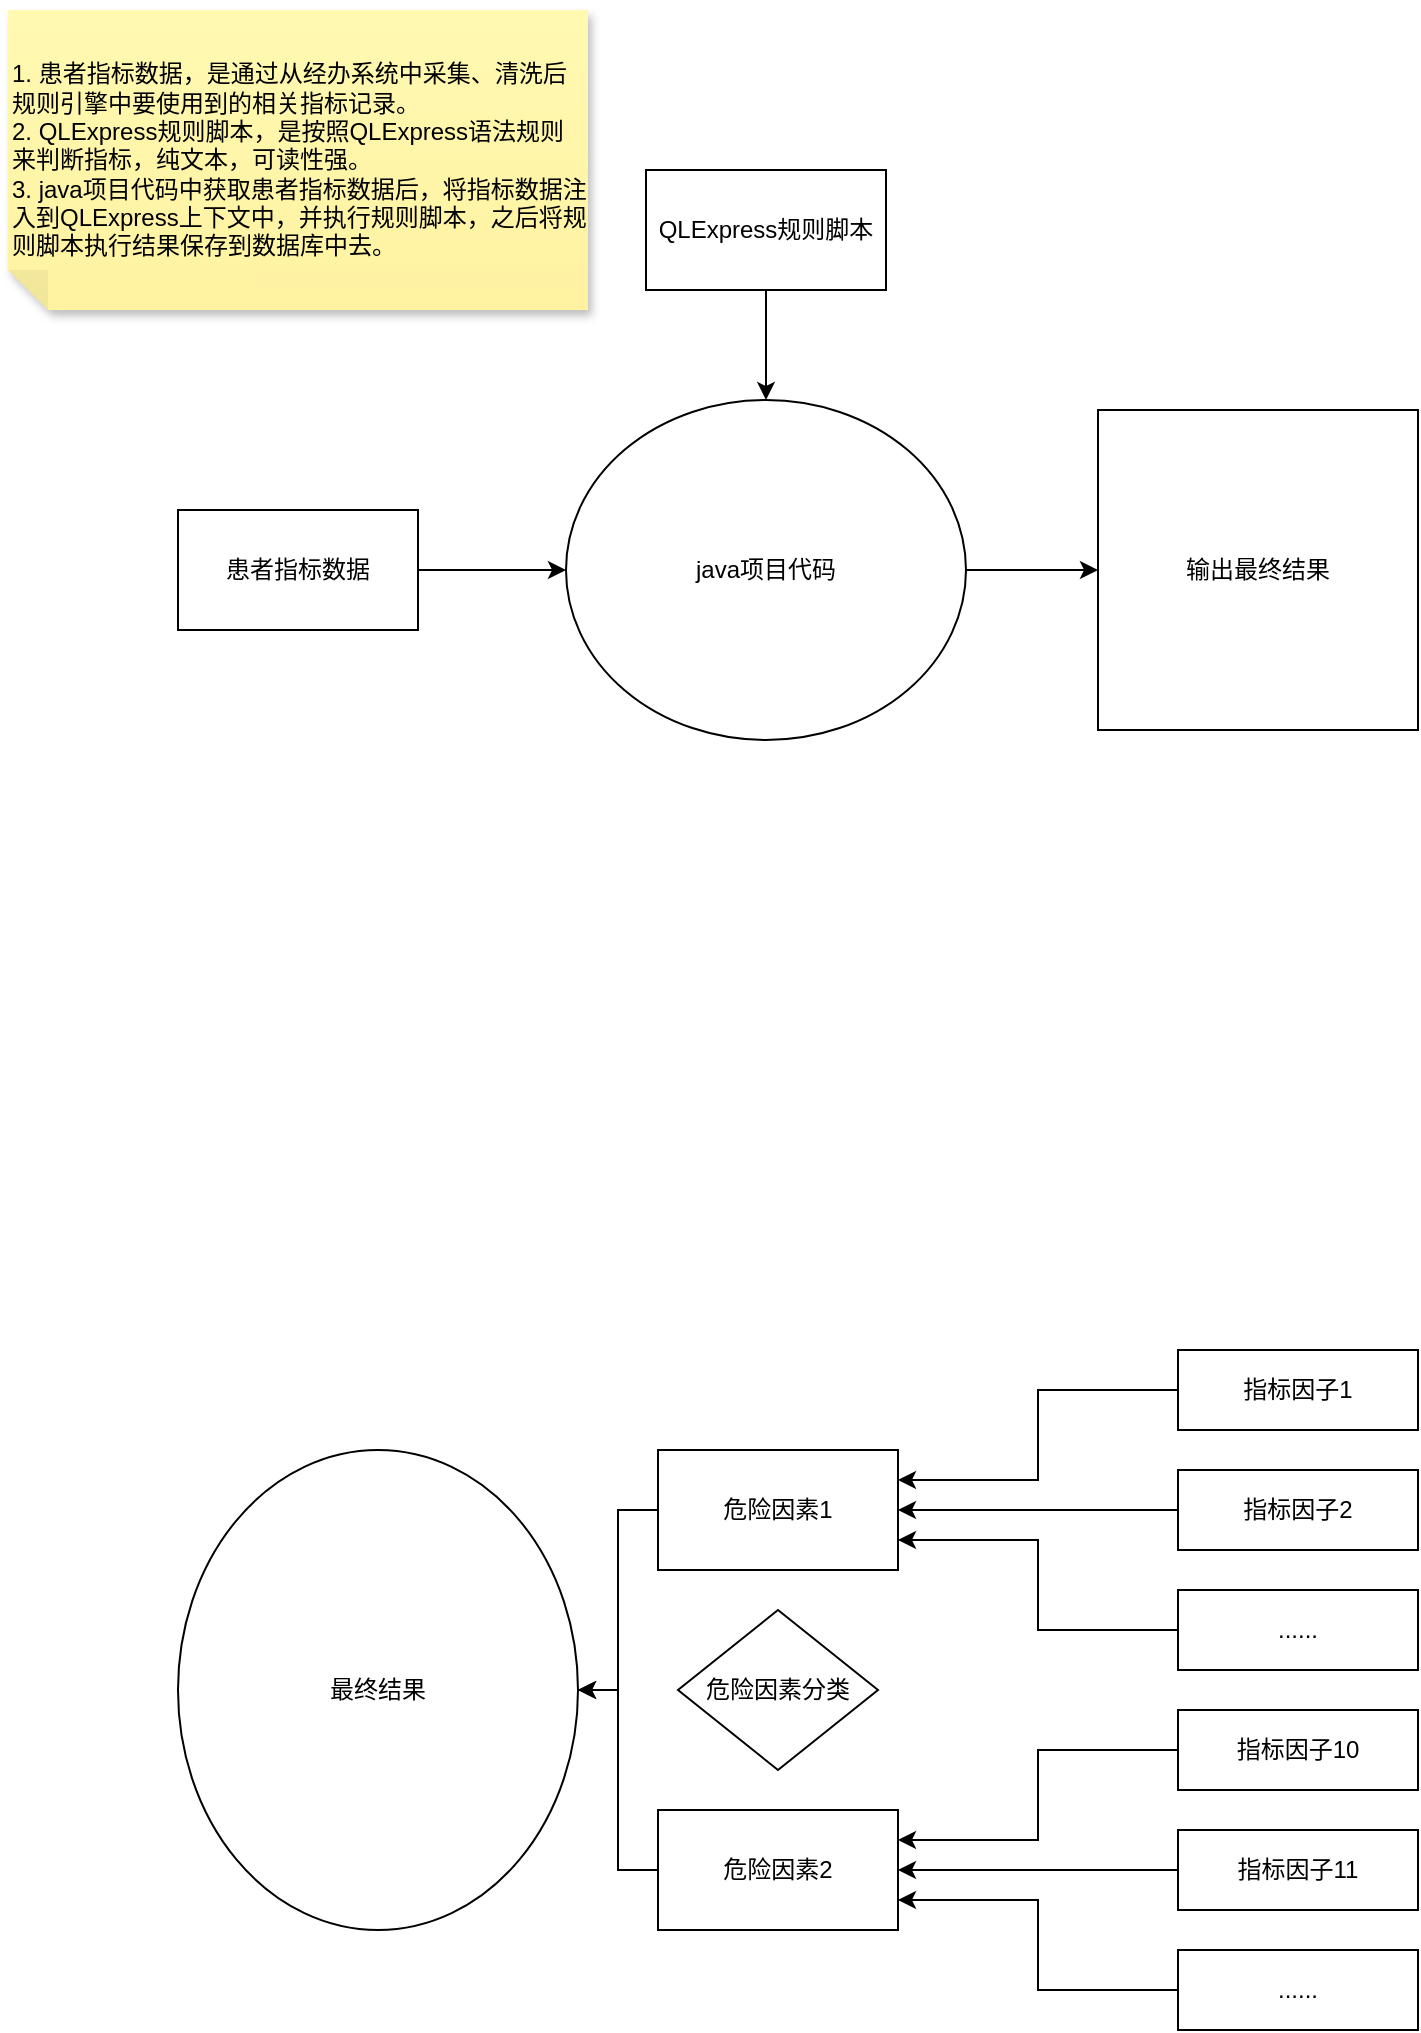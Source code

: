 <mxfile version="24.6.3" type="github">
  <diagram name="第 1 页" id="HYNXa2WrYSJxqDYhkPuP">
    <mxGraphModel dx="1434" dy="780" grid="1" gridSize="10" guides="1" tooltips="1" connect="1" arrows="1" fold="1" page="1" pageScale="1" pageWidth="827" pageHeight="1169" math="0" shadow="0">
      <root>
        <mxCell id="0" />
        <mxCell id="1" parent="0" />
        <mxCell id="iuDVoJfNUs7qu8ca9vcl-6" style="edgeStyle=orthogonalEdgeStyle;rounded=0;orthogonalLoop=1;jettySize=auto;html=1;exitX=1;exitY=0.5;exitDx=0;exitDy=0;entryX=0;entryY=0.5;entryDx=0;entryDy=0;" edge="1" parent="1" source="iuDVoJfNUs7qu8ca9vcl-4" target="iuDVoJfNUs7qu8ca9vcl-5">
          <mxGeometry relative="1" as="geometry" />
        </mxCell>
        <mxCell id="iuDVoJfNUs7qu8ca9vcl-4" value="患者指标数据" style="whiteSpace=wrap;html=1;" vertex="1" parent="1">
          <mxGeometry x="100" y="320" width="120" height="60" as="geometry" />
        </mxCell>
        <mxCell id="iuDVoJfNUs7qu8ca9vcl-9" style="edgeStyle=orthogonalEdgeStyle;rounded=0;orthogonalLoop=1;jettySize=auto;html=1;exitX=1;exitY=0.5;exitDx=0;exitDy=0;" edge="1" parent="1" source="iuDVoJfNUs7qu8ca9vcl-5">
          <mxGeometry relative="1" as="geometry">
            <mxPoint x="560" y="350" as="targetPoint" />
          </mxGeometry>
        </mxCell>
        <mxCell id="iuDVoJfNUs7qu8ca9vcl-5" value="java项目代码" style="ellipse;whiteSpace=wrap;html=1;" vertex="1" parent="1">
          <mxGeometry x="294" y="265" width="200" height="170" as="geometry" />
        </mxCell>
        <mxCell id="iuDVoJfNUs7qu8ca9vcl-8" style="edgeStyle=orthogonalEdgeStyle;rounded=0;orthogonalLoop=1;jettySize=auto;html=1;entryX=0.5;entryY=0;entryDx=0;entryDy=0;" edge="1" parent="1" source="iuDVoJfNUs7qu8ca9vcl-7" target="iuDVoJfNUs7qu8ca9vcl-5">
          <mxGeometry relative="1" as="geometry" />
        </mxCell>
        <mxCell id="iuDVoJfNUs7qu8ca9vcl-7" value="QLExpress规则脚本" style="whiteSpace=wrap;html=1;" vertex="1" parent="1">
          <mxGeometry x="334" y="150" width="120" height="60" as="geometry" />
        </mxCell>
        <mxCell id="iuDVoJfNUs7qu8ca9vcl-10" value="输出最终结果" style="whiteSpace=wrap;html=1;" vertex="1" parent="1">
          <mxGeometry x="560" y="270" width="160" height="160" as="geometry" />
        </mxCell>
        <mxCell id="iuDVoJfNUs7qu8ca9vcl-11" value="1. 患者指标数据，是通过从经办系统中采集、清洗后规则引擎中要使用到的相关指标记录。&lt;div&gt;2. QLExpress规则脚本，是按照QLExpress语法规则来判断指标，纯文本，可读性强。&lt;/div&gt;&lt;div&gt;3. java项目代码中获取患者指标数据后，将指标数据注入到QLExpress上下文中，并执行规则脚本，之后将规则脚本执行结果保存到数据库中去。&lt;/div&gt;" style="shape=note;whiteSpace=wrap;html=1;backgroundOutline=1;fontColor=#000000;darkOpacity=0.05;fillColor=#FFF9B2;strokeColor=none;fillStyle=solid;direction=west;gradientDirection=north;gradientColor=#FFF2A1;shadow=1;size=20;pointerEvents=1;align=left;" vertex="1" parent="1">
          <mxGeometry x="15" y="70" width="290" height="150" as="geometry" />
        </mxCell>
        <mxCell id="iuDVoJfNUs7qu8ca9vcl-37" style="edgeStyle=orthogonalEdgeStyle;rounded=0;orthogonalLoop=1;jettySize=auto;html=1;exitX=0;exitY=0.5;exitDx=0;exitDy=0;entryX=1;entryY=0.5;entryDx=0;entryDy=0;" edge="1" parent="1" source="iuDVoJfNUs7qu8ca9vcl-12" target="iuDVoJfNUs7qu8ca9vcl-30">
          <mxGeometry relative="1" as="geometry" />
        </mxCell>
        <mxCell id="iuDVoJfNUs7qu8ca9vcl-12" value="危险因素1" style="whiteSpace=wrap;html=1;" vertex="1" parent="1">
          <mxGeometry x="340" y="790" width="120" height="60" as="geometry" />
        </mxCell>
        <mxCell id="iuDVoJfNUs7qu8ca9vcl-31" style="edgeStyle=orthogonalEdgeStyle;rounded=0;orthogonalLoop=1;jettySize=auto;html=1;exitX=0;exitY=0.5;exitDx=0;exitDy=0;entryX=1;entryY=0.25;entryDx=0;entryDy=0;" edge="1" parent="1" source="iuDVoJfNUs7qu8ca9vcl-15" target="iuDVoJfNUs7qu8ca9vcl-12">
          <mxGeometry relative="1" as="geometry" />
        </mxCell>
        <mxCell id="iuDVoJfNUs7qu8ca9vcl-15" value="指标因子1" style="whiteSpace=wrap;html=1;" vertex="1" parent="1">
          <mxGeometry x="600" y="740" width="120" height="40" as="geometry" />
        </mxCell>
        <mxCell id="iuDVoJfNUs7qu8ca9vcl-32" style="edgeStyle=orthogonalEdgeStyle;rounded=0;orthogonalLoop=1;jettySize=auto;html=1;exitX=0;exitY=0.5;exitDx=0;exitDy=0;entryX=1;entryY=0.5;entryDx=0;entryDy=0;" edge="1" parent="1" source="iuDVoJfNUs7qu8ca9vcl-16" target="iuDVoJfNUs7qu8ca9vcl-12">
          <mxGeometry relative="1" as="geometry" />
        </mxCell>
        <mxCell id="iuDVoJfNUs7qu8ca9vcl-16" value="指标因子2" style="whiteSpace=wrap;html=1;" vertex="1" parent="1">
          <mxGeometry x="600" y="800" width="120" height="40" as="geometry" />
        </mxCell>
        <mxCell id="iuDVoJfNUs7qu8ca9vcl-33" style="edgeStyle=orthogonalEdgeStyle;rounded=0;orthogonalLoop=1;jettySize=auto;html=1;exitX=0;exitY=0.5;exitDx=0;exitDy=0;entryX=1;entryY=0.75;entryDx=0;entryDy=0;" edge="1" parent="1" source="iuDVoJfNUs7qu8ca9vcl-17" target="iuDVoJfNUs7qu8ca9vcl-12">
          <mxGeometry relative="1" as="geometry" />
        </mxCell>
        <mxCell id="iuDVoJfNUs7qu8ca9vcl-17" value="......" style="whiteSpace=wrap;html=1;" vertex="1" parent="1">
          <mxGeometry x="600" y="860" width="120" height="40" as="geometry" />
        </mxCell>
        <mxCell id="iuDVoJfNUs7qu8ca9vcl-21" value="危险因素分类" style="rhombus;whiteSpace=wrap;html=1;" vertex="1" parent="1">
          <mxGeometry x="350" y="870" width="100" height="80" as="geometry" />
        </mxCell>
        <mxCell id="iuDVoJfNUs7qu8ca9vcl-38" style="edgeStyle=orthogonalEdgeStyle;rounded=0;orthogonalLoop=1;jettySize=auto;html=1;exitX=0;exitY=0.5;exitDx=0;exitDy=0;" edge="1" parent="1" source="iuDVoJfNUs7qu8ca9vcl-26" target="iuDVoJfNUs7qu8ca9vcl-30">
          <mxGeometry relative="1" as="geometry" />
        </mxCell>
        <mxCell id="iuDVoJfNUs7qu8ca9vcl-26" value="危险因素2" style="whiteSpace=wrap;html=1;" vertex="1" parent="1">
          <mxGeometry x="340" y="970" width="120" height="60" as="geometry" />
        </mxCell>
        <mxCell id="iuDVoJfNUs7qu8ca9vcl-34" style="edgeStyle=orthogonalEdgeStyle;rounded=0;orthogonalLoop=1;jettySize=auto;html=1;exitX=0;exitY=0.5;exitDx=0;exitDy=0;entryX=1;entryY=0.25;entryDx=0;entryDy=0;" edge="1" parent="1" source="iuDVoJfNUs7qu8ca9vcl-27" target="iuDVoJfNUs7qu8ca9vcl-26">
          <mxGeometry relative="1" as="geometry" />
        </mxCell>
        <mxCell id="iuDVoJfNUs7qu8ca9vcl-27" value="指标因子10" style="whiteSpace=wrap;html=1;" vertex="1" parent="1">
          <mxGeometry x="600" y="920" width="120" height="40" as="geometry" />
        </mxCell>
        <mxCell id="iuDVoJfNUs7qu8ca9vcl-35" style="edgeStyle=orthogonalEdgeStyle;rounded=0;orthogonalLoop=1;jettySize=auto;html=1;entryX=1;entryY=0.5;entryDx=0;entryDy=0;" edge="1" parent="1" source="iuDVoJfNUs7qu8ca9vcl-28" target="iuDVoJfNUs7qu8ca9vcl-26">
          <mxGeometry relative="1" as="geometry" />
        </mxCell>
        <mxCell id="iuDVoJfNUs7qu8ca9vcl-28" value="指标因子11" style="whiteSpace=wrap;html=1;" vertex="1" parent="1">
          <mxGeometry x="600" y="980" width="120" height="40" as="geometry" />
        </mxCell>
        <mxCell id="iuDVoJfNUs7qu8ca9vcl-36" style="edgeStyle=orthogonalEdgeStyle;rounded=0;orthogonalLoop=1;jettySize=auto;html=1;entryX=1;entryY=0.75;entryDx=0;entryDy=0;" edge="1" parent="1" source="iuDVoJfNUs7qu8ca9vcl-29" target="iuDVoJfNUs7qu8ca9vcl-26">
          <mxGeometry relative="1" as="geometry" />
        </mxCell>
        <mxCell id="iuDVoJfNUs7qu8ca9vcl-29" value="......" style="whiteSpace=wrap;html=1;" vertex="1" parent="1">
          <mxGeometry x="600" y="1040" width="120" height="40" as="geometry" />
        </mxCell>
        <mxCell id="iuDVoJfNUs7qu8ca9vcl-30" value="最终结果" style="ellipse;whiteSpace=wrap;html=1;" vertex="1" parent="1">
          <mxGeometry x="100" y="790" width="200" height="240" as="geometry" />
        </mxCell>
      </root>
    </mxGraphModel>
  </diagram>
</mxfile>
